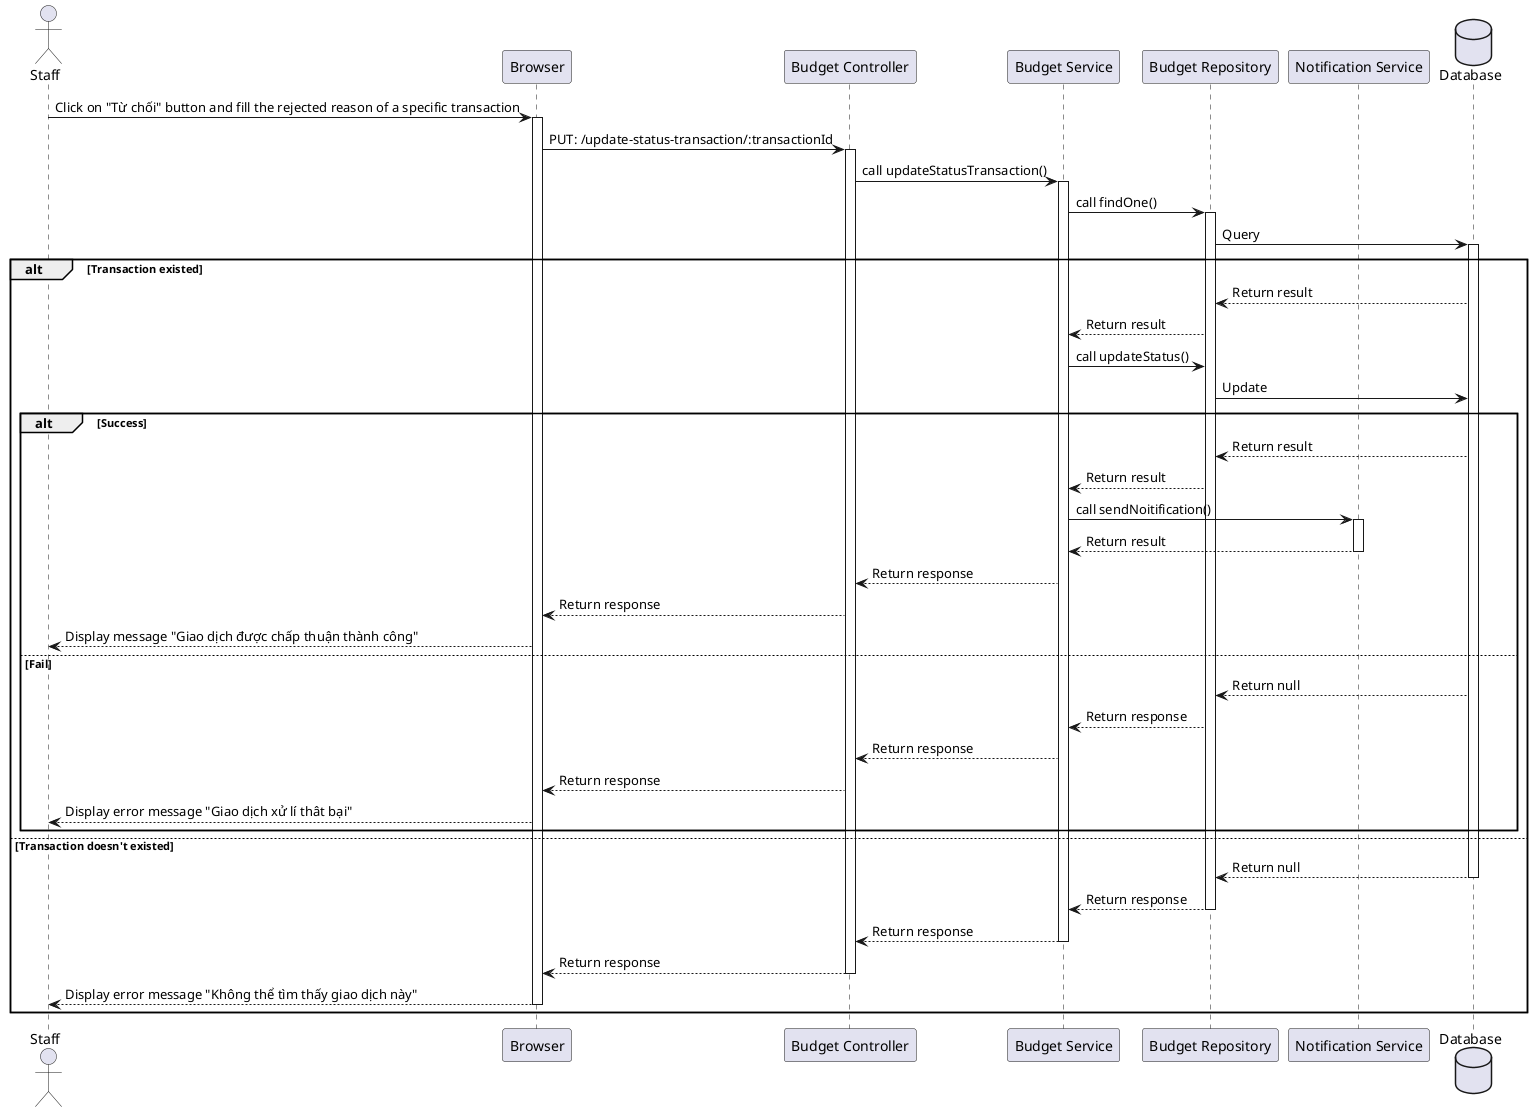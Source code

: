 @startuml

actor Staff as user
participant Browser as a
participant "Budget Controller" as b
participant "Budget Service" as c
participant "Budget Repository" as d
participant "Notification Service" as e
database Database as f

user -> a++: Click on "Từ chối" button and fill the rejected reason of a specific transaction
a -> b++: PUT: /update-status-transaction/:transactionId
b -> c++: call updateStatusTransaction()
c -> d++: call findOne()
d -> f++: Query
alt Transaction existed
    f --> d: Return result
    d --> c: Return result
    c -> d: call updateStatus()
    d -> f: Update
    alt Success
        f --> d: Return result
        d --> c: Return result
        c -> e++: call sendNoitification()
        e --> c--: Return result
        c --> b: Return response
        b --> a: Return response
        a --> user: Display message "Giao dịch được chấp thuận thành công"
    else Fail
         f --> d: Return null
         d --> c: Return response
         c --> b: Return response
         b --> a: Return response
         a --> user: Display error message "Giao dịch xử lí thât bại"
    end
else Transaction doesn't existed
    f --> d--: Return null
    d --> c--: Return response
    c --> b--: Return response
    b --> a--: Return response
    a --> user--: Display error message "Không thể tìm thấy giao dịch này"
end
@enduml